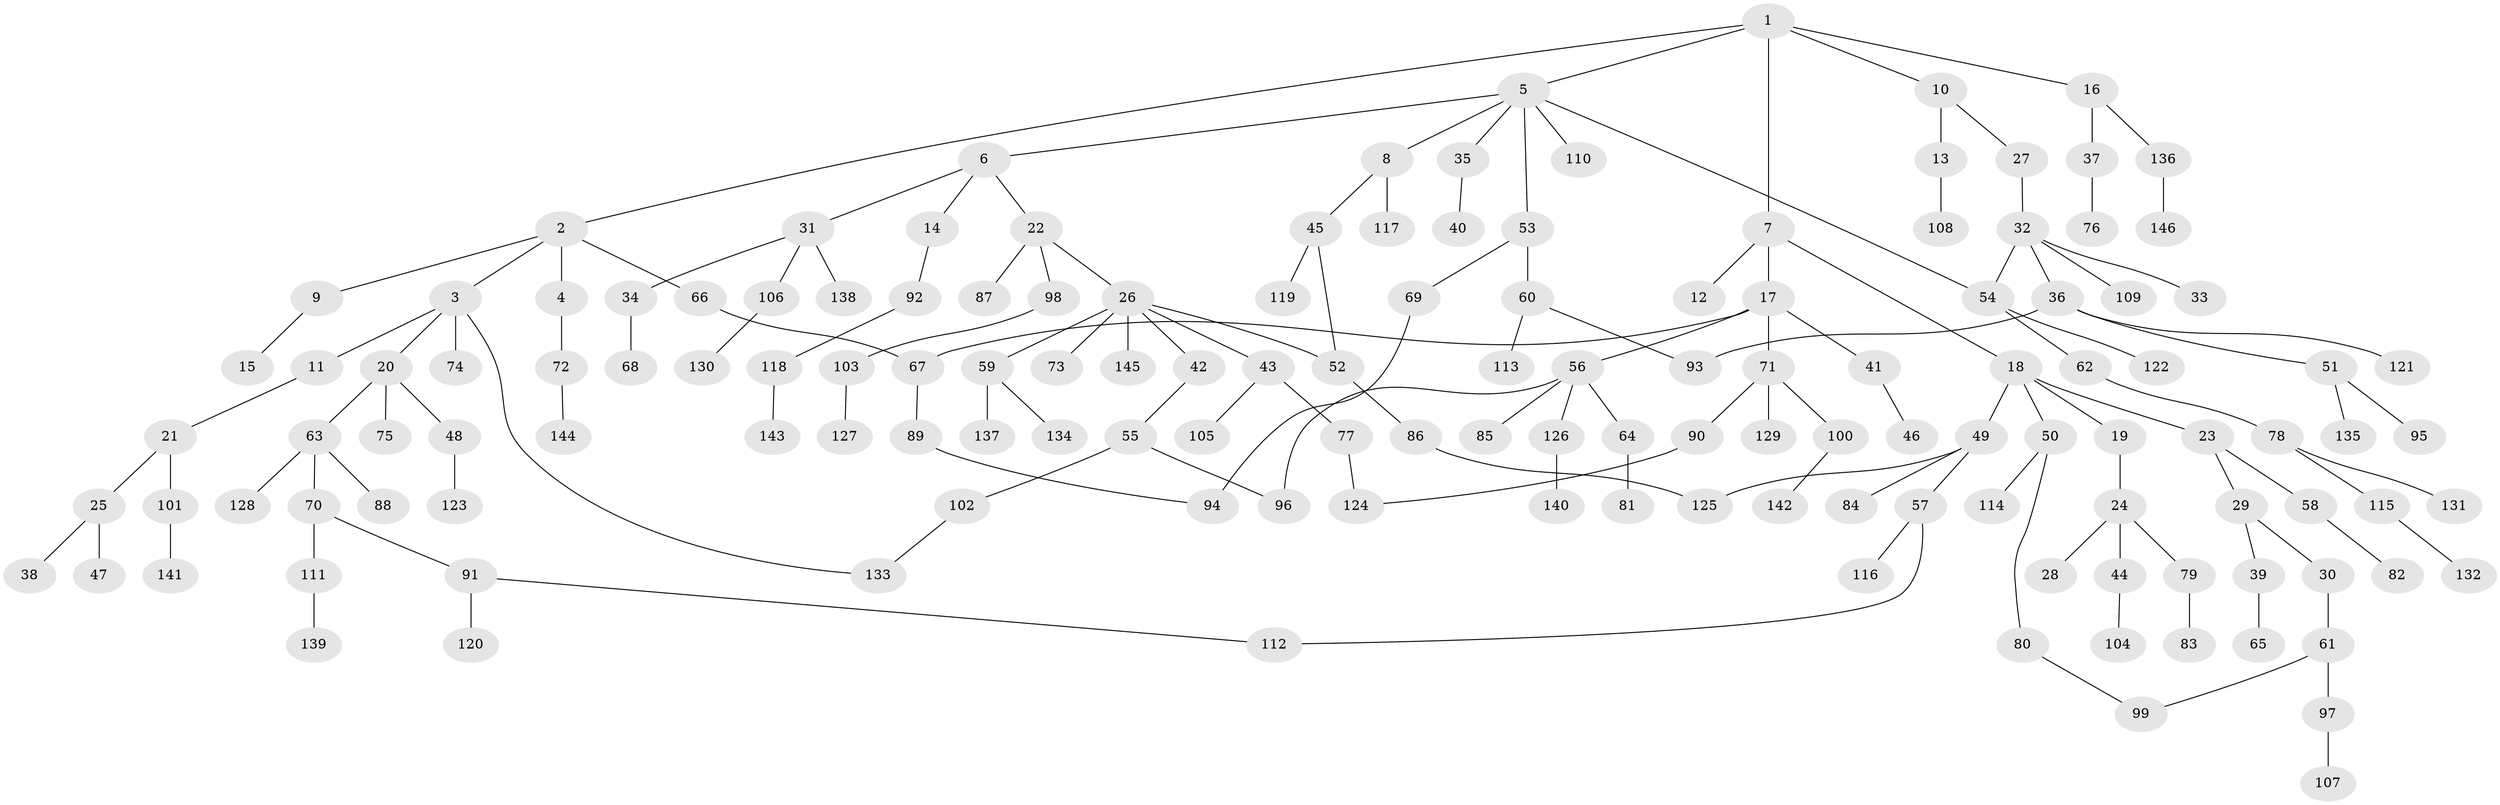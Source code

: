 // Generated by graph-tools (version 1.1) at 2025/10/02/27/25 16:10:51]
// undirected, 146 vertices, 156 edges
graph export_dot {
graph [start="1"]
  node [color=gray90,style=filled];
  1;
  2;
  3;
  4;
  5;
  6;
  7;
  8;
  9;
  10;
  11;
  12;
  13;
  14;
  15;
  16;
  17;
  18;
  19;
  20;
  21;
  22;
  23;
  24;
  25;
  26;
  27;
  28;
  29;
  30;
  31;
  32;
  33;
  34;
  35;
  36;
  37;
  38;
  39;
  40;
  41;
  42;
  43;
  44;
  45;
  46;
  47;
  48;
  49;
  50;
  51;
  52;
  53;
  54;
  55;
  56;
  57;
  58;
  59;
  60;
  61;
  62;
  63;
  64;
  65;
  66;
  67;
  68;
  69;
  70;
  71;
  72;
  73;
  74;
  75;
  76;
  77;
  78;
  79;
  80;
  81;
  82;
  83;
  84;
  85;
  86;
  87;
  88;
  89;
  90;
  91;
  92;
  93;
  94;
  95;
  96;
  97;
  98;
  99;
  100;
  101;
  102;
  103;
  104;
  105;
  106;
  107;
  108;
  109;
  110;
  111;
  112;
  113;
  114;
  115;
  116;
  117;
  118;
  119;
  120;
  121;
  122;
  123;
  124;
  125;
  126;
  127;
  128;
  129;
  130;
  131;
  132;
  133;
  134;
  135;
  136;
  137;
  138;
  139;
  140;
  141;
  142;
  143;
  144;
  145;
  146;
  1 -- 2;
  1 -- 5;
  1 -- 7;
  1 -- 10;
  1 -- 16;
  2 -- 3;
  2 -- 4;
  2 -- 9;
  2 -- 66;
  3 -- 11;
  3 -- 20;
  3 -- 74;
  3 -- 133;
  4 -- 72;
  5 -- 6;
  5 -- 8;
  5 -- 35;
  5 -- 53;
  5 -- 110;
  5 -- 54;
  6 -- 14;
  6 -- 22;
  6 -- 31;
  7 -- 12;
  7 -- 17;
  7 -- 18;
  8 -- 45;
  8 -- 117;
  9 -- 15;
  10 -- 13;
  10 -- 27;
  11 -- 21;
  13 -- 108;
  14 -- 92;
  16 -- 37;
  16 -- 136;
  17 -- 41;
  17 -- 56;
  17 -- 67;
  17 -- 71;
  18 -- 19;
  18 -- 23;
  18 -- 49;
  18 -- 50;
  19 -- 24;
  20 -- 48;
  20 -- 63;
  20 -- 75;
  21 -- 25;
  21 -- 101;
  22 -- 26;
  22 -- 87;
  22 -- 98;
  23 -- 29;
  23 -- 58;
  24 -- 28;
  24 -- 44;
  24 -- 79;
  25 -- 38;
  25 -- 47;
  26 -- 42;
  26 -- 43;
  26 -- 52;
  26 -- 59;
  26 -- 73;
  26 -- 145;
  27 -- 32;
  29 -- 30;
  29 -- 39;
  30 -- 61;
  31 -- 34;
  31 -- 106;
  31 -- 138;
  32 -- 33;
  32 -- 36;
  32 -- 54;
  32 -- 109;
  34 -- 68;
  35 -- 40;
  36 -- 51;
  36 -- 93;
  36 -- 121;
  37 -- 76;
  39 -- 65;
  41 -- 46;
  42 -- 55;
  43 -- 77;
  43 -- 105;
  44 -- 104;
  45 -- 119;
  45 -- 52;
  48 -- 123;
  49 -- 57;
  49 -- 84;
  49 -- 125;
  50 -- 80;
  50 -- 114;
  51 -- 95;
  51 -- 135;
  52 -- 86;
  53 -- 60;
  53 -- 69;
  54 -- 62;
  54 -- 122;
  55 -- 96;
  55 -- 102;
  56 -- 64;
  56 -- 85;
  56 -- 126;
  56 -- 96;
  57 -- 116;
  57 -- 112;
  58 -- 82;
  59 -- 134;
  59 -- 137;
  60 -- 113;
  60 -- 93;
  61 -- 97;
  61 -- 99;
  62 -- 78;
  63 -- 70;
  63 -- 88;
  63 -- 128;
  64 -- 81;
  66 -- 67;
  67 -- 89;
  69 -- 94;
  70 -- 91;
  70 -- 111;
  71 -- 90;
  71 -- 100;
  71 -- 129;
  72 -- 144;
  77 -- 124;
  78 -- 115;
  78 -- 131;
  79 -- 83;
  80 -- 99;
  86 -- 125;
  89 -- 94;
  90 -- 124;
  91 -- 112;
  91 -- 120;
  92 -- 118;
  97 -- 107;
  98 -- 103;
  100 -- 142;
  101 -- 141;
  102 -- 133;
  103 -- 127;
  106 -- 130;
  111 -- 139;
  115 -- 132;
  118 -- 143;
  126 -- 140;
  136 -- 146;
}
